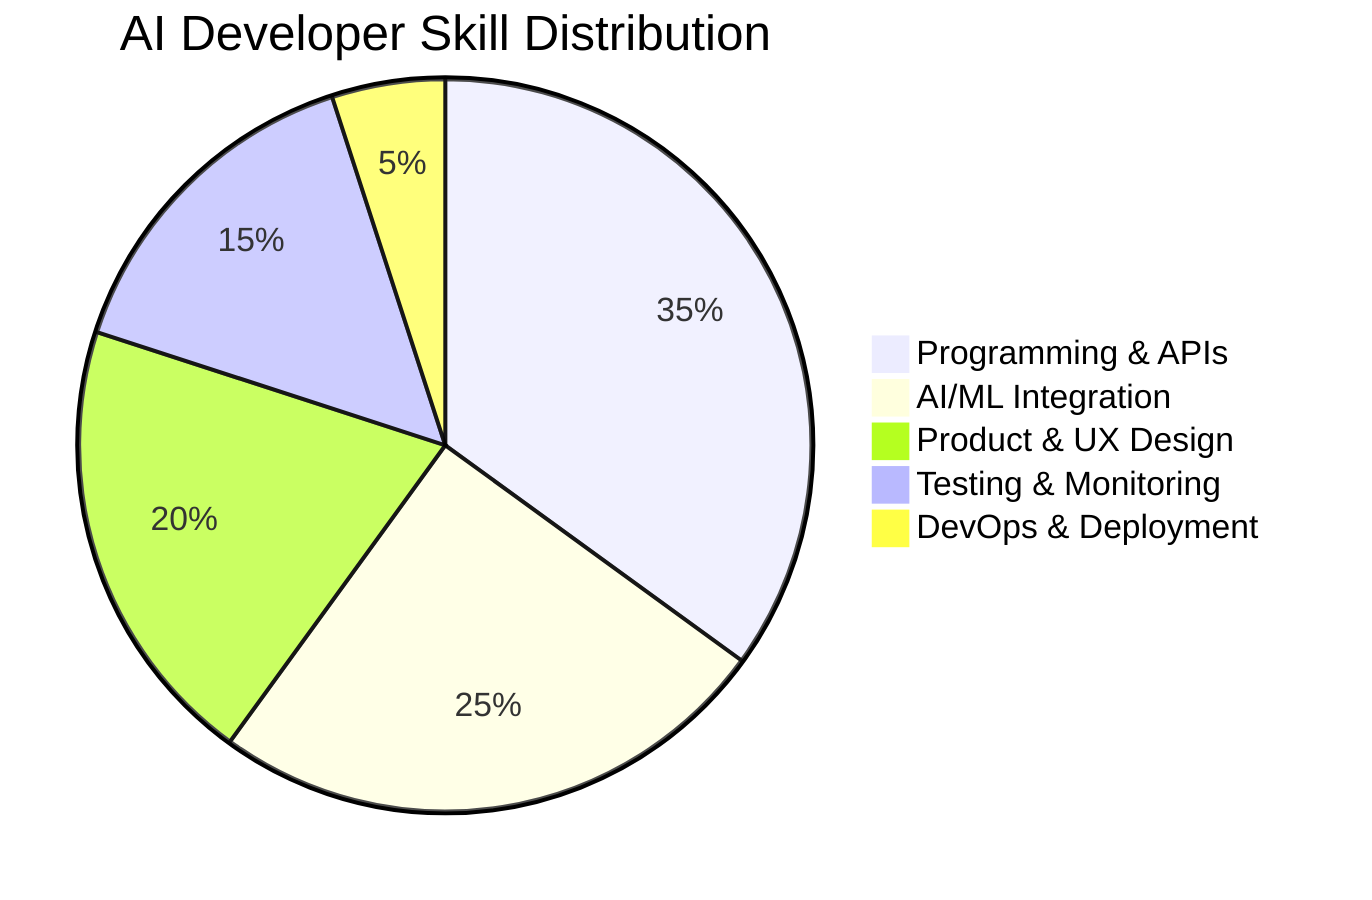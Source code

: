 pie title AI Developer Skill Distribution
    "Programming & APIs" : 35
    "AI/ML Integration" : 25
    "Product & UX Design" : 20
    "Testing & Monitoring" : 15
    "DevOps & Deployment" : 5